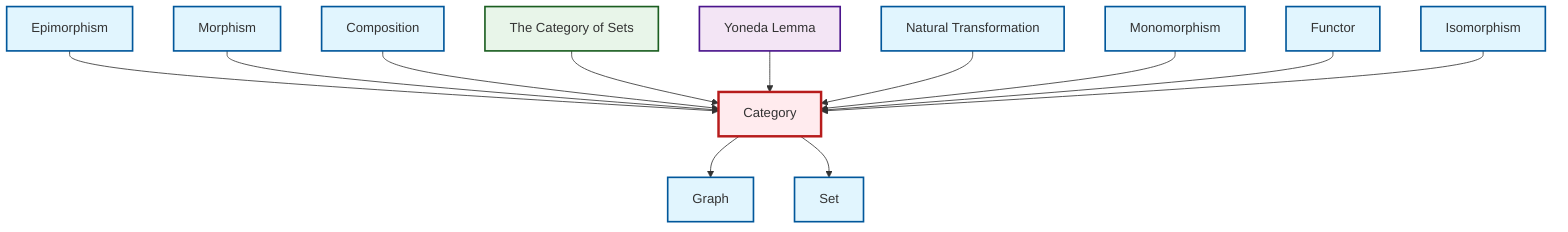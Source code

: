 graph TD
    classDef definition fill:#e1f5fe,stroke:#01579b,stroke-width:2px
    classDef theorem fill:#f3e5f5,stroke:#4a148c,stroke-width:2px
    classDef axiom fill:#fff3e0,stroke:#e65100,stroke-width:2px
    classDef example fill:#e8f5e9,stroke:#1b5e20,stroke-width:2px
    classDef current fill:#ffebee,stroke:#b71c1c,stroke-width:3px
    ex-set-category["The Category of Sets"]:::example
    def-monomorphism["Monomorphism"]:::definition
    def-morphism["Morphism"]:::definition
    def-category["Category"]:::definition
    thm-yoneda["Yoneda Lemma"]:::theorem
    def-graph["Graph"]:::definition
    def-composition["Composition"]:::definition
    def-set["Set"]:::definition
    def-natural-transformation["Natural Transformation"]:::definition
    def-functor["Functor"]:::definition
    def-isomorphism["Isomorphism"]:::definition
    def-epimorphism["Epimorphism"]:::definition
    def-epimorphism --> def-category
    def-morphism --> def-category
    def-category --> def-graph
    def-composition --> def-category
    ex-set-category --> def-category
    thm-yoneda --> def-category
    def-natural-transformation --> def-category
    def-monomorphism --> def-category
    def-functor --> def-category
    def-isomorphism --> def-category
    def-category --> def-set
    class def-category current